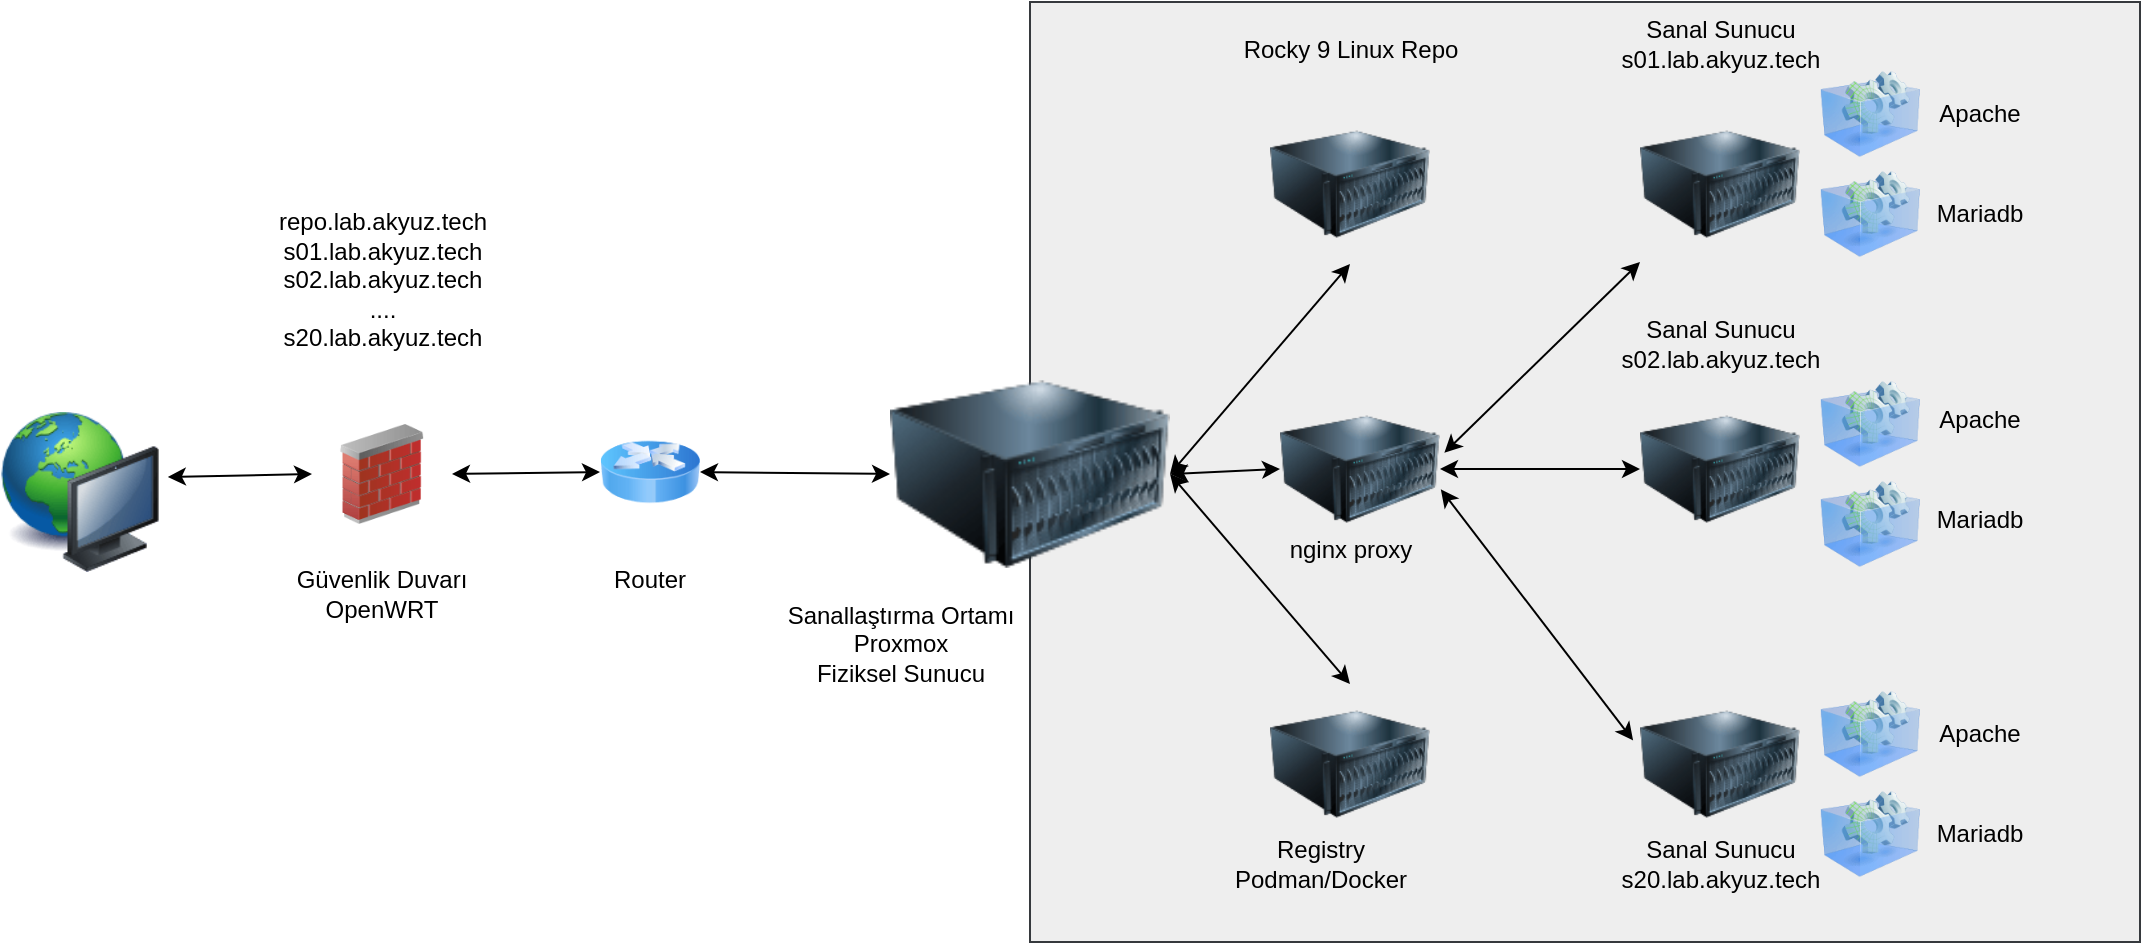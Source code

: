 <mxfile version="28.1.2">
  <diagram name="Page-1" id="VjT5ZUCbfBd7vat2Qkqp">
    <mxGraphModel dx="1240" dy="827" grid="1" gridSize="10" guides="1" tooltips="1" connect="1" arrows="1" fold="1" page="1" pageScale="1" pageWidth="1169" pageHeight="827" math="0" shadow="0">
      <root>
        <mxCell id="0" />
        <mxCell id="1" parent="0" />
        <mxCell id="GuHBO_ZLW_7ebGllfaWI-120" value="" style="rounded=0;whiteSpace=wrap;html=1;fillColor=#eeeeee;strokeColor=#36393d;" vertex="1" parent="1">
          <mxGeometry x="585" y="179" width="555" height="470" as="geometry" />
        </mxCell>
        <mxCell id="GuHBO_ZLW_7ebGllfaWI-88" value="" style="image;html=1;image=img/lib/clip_art/computers/Server_128x128.png" vertex="1" parent="1">
          <mxGeometry x="515" y="295" width="140" height="240" as="geometry" />
        </mxCell>
        <mxCell id="GuHBO_ZLW_7ebGllfaWI-92" value="" style="endArrow=classic;startArrow=classic;html=1;rounded=0;entryX=1.027;entryY=0.399;entryDx=0;entryDy=0;entryPerimeter=0;" edge="1" parent="1" source="GuHBO_ZLW_7ebGllfaWI-124" target="GuHBO_ZLW_7ebGllfaWI-114">
          <mxGeometry width="50" height="50" relative="1" as="geometry">
            <mxPoint x="890" y="270" as="sourcePoint" />
            <mxPoint x="826" y="410" as="targetPoint" />
          </mxGeometry>
        </mxCell>
        <mxCell id="GuHBO_ZLW_7ebGllfaWI-93" value="" style="endArrow=classic;startArrow=classic;html=1;rounded=0;entryX=1.005;entryY=0.627;entryDx=0;entryDy=0;entryPerimeter=0;exitX=-0.043;exitY=0.353;exitDx=0;exitDy=0;exitPerimeter=0;" edge="1" parent="1" target="GuHBO_ZLW_7ebGllfaWI-114">
          <mxGeometry width="50" height="50" relative="1" as="geometry">
            <mxPoint x="886.56" y="548.24" as="sourcePoint" />
            <mxPoint x="586" y="620" as="targetPoint" />
          </mxGeometry>
        </mxCell>
        <mxCell id="GuHBO_ZLW_7ebGllfaWI-94" value="" style="endArrow=classic;startArrow=classic;html=1;rounded=0;exitX=0;exitY=0.5;exitDx=0;exitDy=0;entryX=1;entryY=0.5;entryDx=0;entryDy=0;" edge="1" parent="1" target="GuHBO_ZLW_7ebGllfaWI-114">
          <mxGeometry width="50" height="50" relative="1" as="geometry">
            <mxPoint x="890" y="412.5" as="sourcePoint" />
            <mxPoint x="836" y="590" as="targetPoint" />
          </mxGeometry>
        </mxCell>
        <mxCell id="GuHBO_ZLW_7ebGllfaWI-95" value="" style="image;html=1;image=img/lib/clip_art/networking/Router_Icon_128x128.png" vertex="1" parent="1">
          <mxGeometry x="370" y="384" width="50" height="60" as="geometry" />
        </mxCell>
        <mxCell id="GuHBO_ZLW_7ebGllfaWI-96" value="" style="image;html=1;image=img/lib/clip_art/networking/Firewall_02_128x128.png" vertex="1" parent="1">
          <mxGeometry x="226" y="390" width="70" height="50" as="geometry" />
        </mxCell>
        <mxCell id="GuHBO_ZLW_7ebGllfaWI-97" value="Güvenlik Duvarı&lt;div&gt;OpenWRT&lt;/div&gt;" style="text;strokeColor=none;align=center;fillColor=none;html=1;verticalAlign=middle;whiteSpace=wrap;rounded=0;" vertex="1" parent="1">
          <mxGeometry x="186" y="455" width="150" height="40" as="geometry" />
        </mxCell>
        <mxCell id="GuHBO_ZLW_7ebGllfaWI-98" value="Router&lt;div&gt;&lt;br&gt;&lt;/div&gt;" style="text;strokeColor=none;align=center;fillColor=none;html=1;verticalAlign=middle;whiteSpace=wrap;rounded=0;" vertex="1" parent="1">
          <mxGeometry x="365" y="460" width="60" height="30" as="geometry" />
        </mxCell>
        <mxCell id="GuHBO_ZLW_7ebGllfaWI-99" value="Sanallaştırma Ortamı&lt;div&gt;Proxmox&lt;/div&gt;&lt;div&gt;Fiziksel Sunucu&lt;/div&gt;" style="text;html=1;align=center;verticalAlign=middle;resizable=0;points=[];autosize=1;strokeColor=none;fillColor=none;" vertex="1" parent="1">
          <mxGeometry x="450" y="470" width="140" height="60" as="geometry" />
        </mxCell>
        <mxCell id="GuHBO_ZLW_7ebGllfaWI-100" value="Sanal Sunucu&lt;div&gt;s01.lab.akyuz.tech&lt;/div&gt;" style="text;html=1;align=center;verticalAlign=middle;resizable=0;points=[];autosize=1;strokeColor=none;fillColor=none;" vertex="1" parent="1">
          <mxGeometry x="870" y="180" width="120" height="40" as="geometry" />
        </mxCell>
        <mxCell id="GuHBO_ZLW_7ebGllfaWI-101" value="Sanal Sunucu&lt;div&gt;s02.lab.akyuz.tech&lt;/div&gt;" style="text;html=1;align=center;verticalAlign=middle;resizable=0;points=[];autosize=1;strokeColor=none;fillColor=none;" vertex="1" parent="1">
          <mxGeometry x="870" y="330" width="120" height="40" as="geometry" />
        </mxCell>
        <mxCell id="GuHBO_ZLW_7ebGllfaWI-102" value="Sanal Sunucu&lt;div&gt;s20.lab.akyuz.tech&lt;/div&gt;" style="text;html=1;align=center;verticalAlign=middle;resizable=0;points=[];autosize=1;strokeColor=none;fillColor=none;" vertex="1" parent="1">
          <mxGeometry x="870" y="590" width="120" height="40" as="geometry" />
        </mxCell>
        <mxCell id="GuHBO_ZLW_7ebGllfaWI-103" value="" style="image;html=1;image=img/lib/clip_art/computers/Server_128x128.png" vertex="1" parent="1">
          <mxGeometry x="705" y="520" width="80" height="80" as="geometry" />
        </mxCell>
        <mxCell id="GuHBO_ZLW_7ebGllfaWI-104" value="Rocky 9 Linux Repo&lt;div&gt;&lt;br&gt;&lt;/div&gt;" style="text;html=1;align=center;verticalAlign=middle;resizable=0;points=[];autosize=1;strokeColor=none;fillColor=none;" vertex="1" parent="1">
          <mxGeometry x="680" y="190" width="130" height="40" as="geometry" />
        </mxCell>
        <mxCell id="GuHBO_ZLW_7ebGllfaWI-105" value="" style="endArrow=classic;startArrow=classic;html=1;rounded=0;entryX=0.5;entryY=0;entryDx=0;entryDy=0;exitX=1;exitY=0.5;exitDx=0;exitDy=0;" edge="1" parent="1" source="GuHBO_ZLW_7ebGllfaWI-88" target="GuHBO_ZLW_7ebGllfaWI-103">
          <mxGeometry width="50" height="50" relative="1" as="geometry">
            <mxPoint x="586" y="460" as="sourcePoint" />
            <mxPoint x="646" y="350" as="targetPoint" />
            <Array as="points" />
          </mxGeometry>
        </mxCell>
        <mxCell id="GuHBO_ZLW_7ebGllfaWI-106" value="" style="endArrow=classic;startArrow=classic;html=1;rounded=0;exitX=0;exitY=0.5;exitDx=0;exitDy=0;entryX=1;entryY=0.5;entryDx=0;entryDy=0;" edge="1" parent="1" source="GuHBO_ZLW_7ebGllfaWI-88" target="GuHBO_ZLW_7ebGllfaWI-95">
          <mxGeometry width="50" height="50" relative="1" as="geometry">
            <mxPoint x="446" y="470" as="sourcePoint" />
            <mxPoint x="390" y="420" as="targetPoint" />
          </mxGeometry>
        </mxCell>
        <mxCell id="GuHBO_ZLW_7ebGllfaWI-107" value="" style="image;html=1;image=img/lib/clip_art/computers/Server_128x128.png" vertex="1" parent="1">
          <mxGeometry x="705" y="230" width="80" height="80" as="geometry" />
        </mxCell>
        <mxCell id="GuHBO_ZLW_7ebGllfaWI-108" value="" style="endArrow=classic;startArrow=classic;html=1;rounded=0;entryX=0.5;entryY=1;entryDx=0;entryDy=0;exitX=1;exitY=0.5;exitDx=0;exitDy=0;" edge="1" parent="1" source="GuHBO_ZLW_7ebGllfaWI-88" target="GuHBO_ZLW_7ebGllfaWI-107">
          <mxGeometry width="50" height="50" relative="1" as="geometry">
            <mxPoint x="876" y="340" as="sourcePoint" />
            <mxPoint x="946" y="300" as="targetPoint" />
          </mxGeometry>
        </mxCell>
        <mxCell id="GuHBO_ZLW_7ebGllfaWI-109" value="" style="endArrow=classic;startArrow=classic;html=1;rounded=0;entryX=0;entryY=0.5;entryDx=0;entryDy=0;exitX=1;exitY=0.5;exitDx=0;exitDy=0;" edge="1" parent="1" source="GuHBO_ZLW_7ebGllfaWI-96" target="GuHBO_ZLW_7ebGllfaWI-95">
          <mxGeometry width="50" height="50" relative="1" as="geometry">
            <mxPoint x="876" y="220" as="sourcePoint" />
            <mxPoint x="906" y="230" as="targetPoint" />
            <Array as="points" />
          </mxGeometry>
        </mxCell>
        <mxCell id="GuHBO_ZLW_7ebGllfaWI-111" value="" style="endArrow=classic;startArrow=classic;html=1;rounded=0;entryX=1.049;entryY=0.406;entryDx=0;entryDy=0;entryPerimeter=0;exitX=0;exitY=0.5;exitDx=0;exitDy=0;" edge="1" parent="1" source="GuHBO_ZLW_7ebGllfaWI-96" target="GuHBO_ZLW_7ebGllfaWI-121">
          <mxGeometry width="50" height="50" relative="1" as="geometry">
            <mxPoint x="1006" y="-30" as="sourcePoint" />
            <mxPoint x="183.796" y="414.39" as="targetPoint" />
            <Array as="points" />
          </mxGeometry>
        </mxCell>
        <mxCell id="GuHBO_ZLW_7ebGllfaWI-113" value="repo.lab.akyuz.tech&lt;div&gt;s01.lab.akyuz.tech&lt;/div&gt;&lt;div&gt;s02.lab.akyuz.tech&lt;/div&gt;&lt;div&gt;....&lt;/div&gt;&lt;div&gt;s20.lab.akyuz.tech&lt;/div&gt;&lt;div&gt;&lt;br&gt;&lt;/div&gt;" style="text;html=1;align=center;verticalAlign=middle;resizable=0;points=[];autosize=1;strokeColor=none;fillColor=none;" vertex="1" parent="1">
          <mxGeometry x="196" y="275" width="130" height="100" as="geometry" />
        </mxCell>
        <mxCell id="GuHBO_ZLW_7ebGllfaWI-114" value="" style="image;html=1;image=img/lib/clip_art/computers/Server_128x128.png" vertex="1" parent="1">
          <mxGeometry x="710" y="372.5" width="80" height="80" as="geometry" />
        </mxCell>
        <mxCell id="GuHBO_ZLW_7ebGllfaWI-115" value="" style="endArrow=classic;startArrow=classic;html=1;rounded=0;entryX=1;entryY=0.5;entryDx=0;entryDy=0;exitX=0;exitY=0.5;exitDx=0;exitDy=0;" edge="1" parent="1" target="GuHBO_ZLW_7ebGllfaWI-88" source="GuHBO_ZLW_7ebGllfaWI-114">
          <mxGeometry width="50" height="50" relative="1" as="geometry">
            <mxPoint x="766" y="560" as="sourcePoint" />
            <mxPoint x="696" y="470" as="targetPoint" />
            <Array as="points" />
          </mxGeometry>
        </mxCell>
        <mxCell id="GuHBO_ZLW_7ebGllfaWI-116" value="nginx proxy&lt;br&gt;&lt;div&gt;&lt;br&gt;&lt;/div&gt;" style="text;html=1;align=center;verticalAlign=middle;resizable=0;points=[];autosize=1;strokeColor=none;fillColor=none;" vertex="1" parent="1">
          <mxGeometry x="705" y="440" width="80" height="40" as="geometry" />
        </mxCell>
        <mxCell id="GuHBO_ZLW_7ebGllfaWI-118" value="Registry&lt;br&gt;Podman/Docker" style="text;html=1;align=center;verticalAlign=middle;resizable=0;points=[];autosize=1;strokeColor=none;fillColor=none;" vertex="1" parent="1">
          <mxGeometry x="675" y="590" width="110" height="40" as="geometry" />
        </mxCell>
        <mxCell id="GuHBO_ZLW_7ebGllfaWI-121" value="" style="image;html=1;image=img/lib/clip_art/computers/Network_128x128.png" vertex="1" parent="1">
          <mxGeometry x="70" y="384" width="80" height="80" as="geometry" />
        </mxCell>
        <mxCell id="GuHBO_ZLW_7ebGllfaWI-124" value="" style="image;html=1;image=img/lib/clip_art/computers/Server_128x128.png" vertex="1" parent="1">
          <mxGeometry x="890" y="230" width="80" height="80" as="geometry" />
        </mxCell>
        <mxCell id="GuHBO_ZLW_7ebGllfaWI-125" value="" style="image;html=1;image=img/lib/clip_art/computers/Server_128x128.png" vertex="1" parent="1">
          <mxGeometry x="890" y="372.5" width="80" height="80" as="geometry" />
        </mxCell>
        <mxCell id="GuHBO_ZLW_7ebGllfaWI-126" value="" style="image;html=1;image=img/lib/clip_art/computers/Server_128x128.png" vertex="1" parent="1">
          <mxGeometry x="890" y="520" width="80" height="80" as="geometry" />
        </mxCell>
        <mxCell id="GuHBO_ZLW_7ebGllfaWI-129" value="" style="image;html=1;image=img/lib/clip_art/computers/Virtual_Application_128x128.png" vertex="1" parent="1">
          <mxGeometry x="980" y="200" width="50" height="70" as="geometry" />
        </mxCell>
        <mxCell id="GuHBO_ZLW_7ebGllfaWI-130" value="" style="image;html=1;image=img/lib/clip_art/computers/Virtual_Application_128x128.png" vertex="1" parent="1">
          <mxGeometry x="980" y="250" width="50" height="70" as="geometry" />
        </mxCell>
        <mxCell id="GuHBO_ZLW_7ebGllfaWI-131" value="" style="image;html=1;image=img/lib/clip_art/computers/Virtual_Application_128x128.png" vertex="1" parent="1">
          <mxGeometry x="980" y="355" width="50" height="70" as="geometry" />
        </mxCell>
        <mxCell id="GuHBO_ZLW_7ebGllfaWI-132" value="" style="image;html=1;image=img/lib/clip_art/computers/Virtual_Application_128x128.png" vertex="1" parent="1">
          <mxGeometry x="980" y="405" width="50" height="70" as="geometry" />
        </mxCell>
        <mxCell id="GuHBO_ZLW_7ebGllfaWI-133" value="" style="image;html=1;image=img/lib/clip_art/computers/Virtual_Application_128x128.png" vertex="1" parent="1">
          <mxGeometry x="980" y="510" width="50" height="70" as="geometry" />
        </mxCell>
        <mxCell id="GuHBO_ZLW_7ebGllfaWI-134" value="" style="image;html=1;image=img/lib/clip_art/computers/Virtual_Application_128x128.png" vertex="1" parent="1">
          <mxGeometry x="980" y="560" width="50" height="70" as="geometry" />
        </mxCell>
        <mxCell id="GuHBO_ZLW_7ebGllfaWI-135" value="Apache" style="text;strokeColor=none;align=center;fillColor=none;html=1;verticalAlign=middle;whiteSpace=wrap;rounded=0;" vertex="1" parent="1">
          <mxGeometry x="1030" y="220" width="60" height="30" as="geometry" />
        </mxCell>
        <mxCell id="GuHBO_ZLW_7ebGllfaWI-136" value="Mariadb" style="text;strokeColor=none;align=center;fillColor=none;html=1;verticalAlign=middle;whiteSpace=wrap;rounded=0;" vertex="1" parent="1">
          <mxGeometry x="1030" y="270" width="60" height="30" as="geometry" />
        </mxCell>
        <mxCell id="GuHBO_ZLW_7ebGllfaWI-137" value="Apache" style="text;strokeColor=none;align=center;fillColor=none;html=1;verticalAlign=middle;whiteSpace=wrap;rounded=0;" vertex="1" parent="1">
          <mxGeometry x="1030" y="372.5" width="60" height="30" as="geometry" />
        </mxCell>
        <mxCell id="GuHBO_ZLW_7ebGllfaWI-138" value="Mariadb" style="text;strokeColor=none;align=center;fillColor=none;html=1;verticalAlign=middle;whiteSpace=wrap;rounded=0;" vertex="1" parent="1">
          <mxGeometry x="1030" y="422.5" width="60" height="30" as="geometry" />
        </mxCell>
        <mxCell id="GuHBO_ZLW_7ebGllfaWI-139" value="Apache" style="text;strokeColor=none;align=center;fillColor=none;html=1;verticalAlign=middle;whiteSpace=wrap;rounded=0;" vertex="1" parent="1">
          <mxGeometry x="1030" y="530" width="60" height="30" as="geometry" />
        </mxCell>
        <mxCell id="GuHBO_ZLW_7ebGllfaWI-140" value="Mariadb" style="text;strokeColor=none;align=center;fillColor=none;html=1;verticalAlign=middle;whiteSpace=wrap;rounded=0;" vertex="1" parent="1">
          <mxGeometry x="1030" y="580" width="60" height="30" as="geometry" />
        </mxCell>
      </root>
    </mxGraphModel>
  </diagram>
</mxfile>
